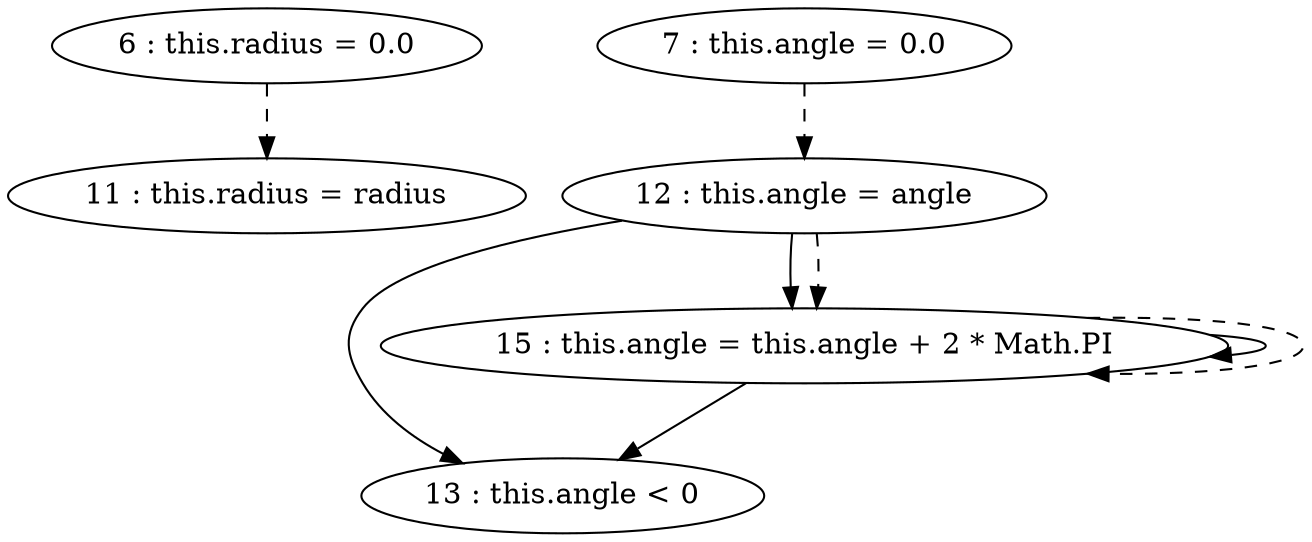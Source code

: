 digraph G {
"6 : this.radius = 0.0"
"6 : this.radius = 0.0" -> "11 : this.radius = radius" [style=dashed]
"7 : this.angle = 0.0"
"7 : this.angle = 0.0" -> "12 : this.angle = angle" [style=dashed]
"11 : this.radius = radius"
"12 : this.angle = angle"
"12 : this.angle = angle" -> "13 : this.angle < 0"
"12 : this.angle = angle" -> "15 : this.angle = this.angle + 2 * Math.PI"
"12 : this.angle = angle" -> "15 : this.angle = this.angle + 2 * Math.PI" [style=dashed]
"13 : this.angle < 0"
"15 : this.angle = this.angle + 2 * Math.PI"
"15 : this.angle = this.angle + 2 * Math.PI" -> "15 : this.angle = this.angle + 2 * Math.PI"
"15 : this.angle = this.angle + 2 * Math.PI" -> "13 : this.angle < 0"
"15 : this.angle = this.angle + 2 * Math.PI" -> "15 : this.angle = this.angle + 2 * Math.PI" [style=dashed]
"13 : this.angle < 0"
}